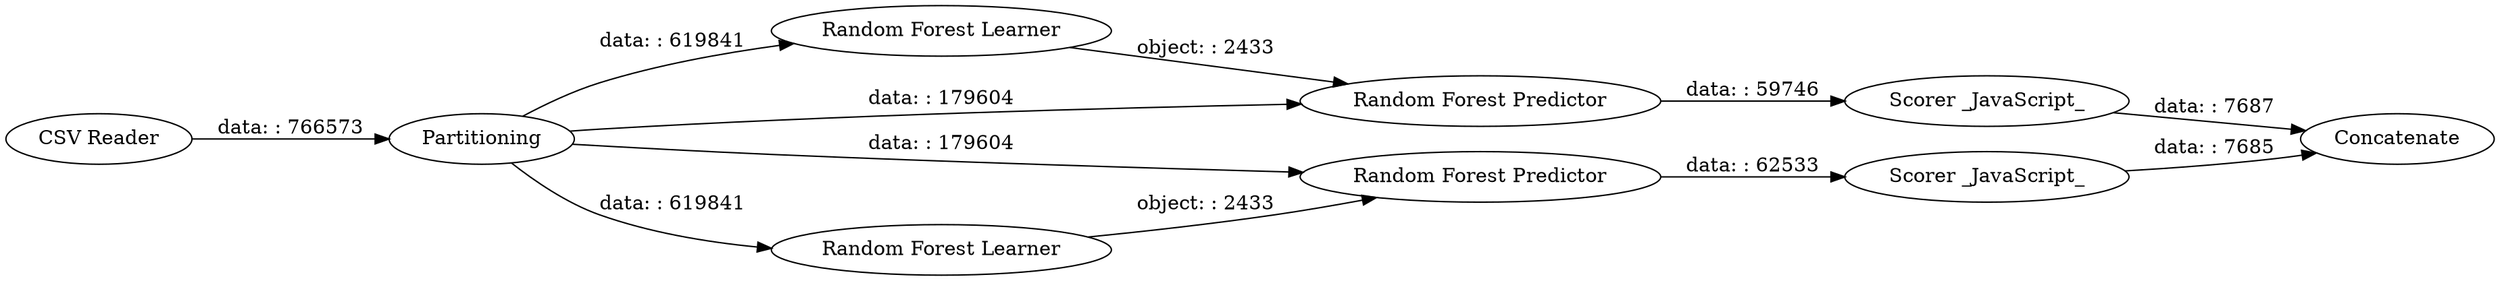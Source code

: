 digraph {
	"8971188868187824868_2" [label="Random Forest Learner"]
	"8971188868187824868_10" [label="Scorer _JavaScript_"]
	"8971188868187824868_3" [label="Random Forest Predictor"]
	"8971188868187824868_11" [label=Concatenate]
	"8971188868187824868_9" [label="Random Forest Predictor"]
	"8971188868187824868_6" [label="Random Forest Learner"]
	"8971188868187824868_4" [label=Partitioning]
	"8971188868187824868_8" [label="Scorer _JavaScript_"]
	"8971188868187824868_1" [label="CSV Reader"]
	"8971188868187824868_1" -> "8971188868187824868_4" [label="data: : 766573"]
	"8971188868187824868_4" -> "8971188868187824868_9" [label="data: : 179604"]
	"8971188868187824868_10" -> "8971188868187824868_11" [label="data: : 7685"]
	"8971188868187824868_4" -> "8971188868187824868_3" [label="data: : 179604"]
	"8971188868187824868_2" -> "8971188868187824868_3" [label="object: : 2433"]
	"8971188868187824868_9" -> "8971188868187824868_10" [label="data: : 62533"]
	"8971188868187824868_6" -> "8971188868187824868_9" [label="object: : 2433"]
	"8971188868187824868_4" -> "8971188868187824868_6" [label="data: : 619841"]
	"8971188868187824868_8" -> "8971188868187824868_11" [label="data: : 7687"]
	"8971188868187824868_4" -> "8971188868187824868_2" [label="data: : 619841"]
	"8971188868187824868_3" -> "8971188868187824868_8" [label="data: : 59746"]
	rankdir=LR
}
